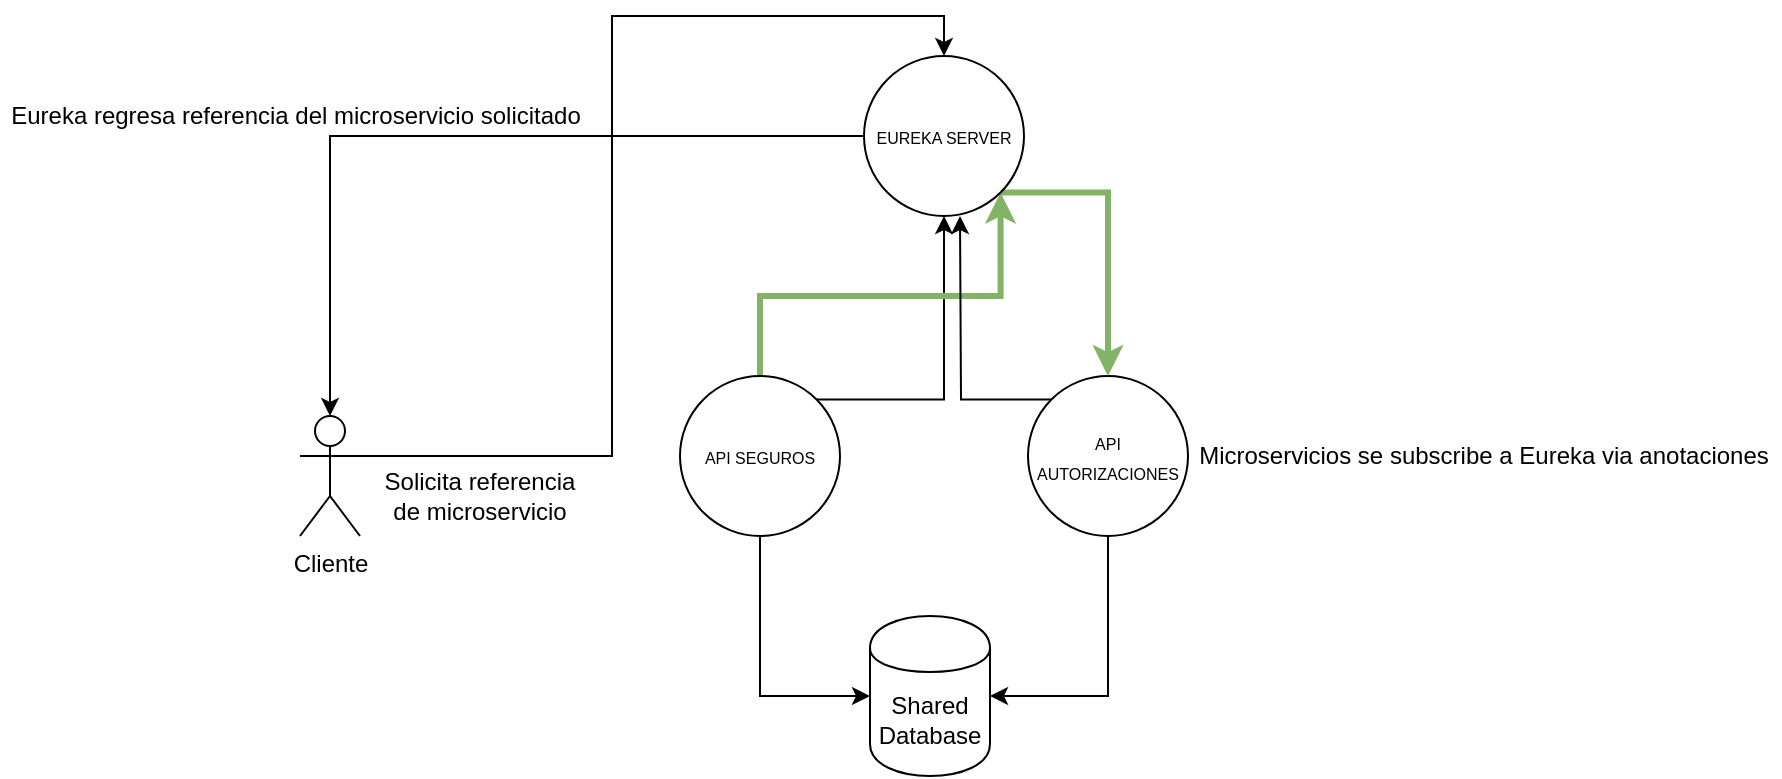 <mxfile version="12.7.2" type="device"><diagram id="8zgJMJIMe3vgyKplozOZ" name="Page-1"><mxGraphModel dx="1888" dy="1680" grid="1" gridSize="10" guides="1" tooltips="1" connect="1" arrows="1" fold="1" page="1" pageScale="1" pageWidth="850" pageHeight="1100" math="0" shadow="0"><root><mxCell id="0"/><mxCell id="1" parent="0"/><mxCell id="2U5Rf9obR_13toanb7y7-1" value="Shared Database" style="shape=cylinder;whiteSpace=wrap;html=1;boundedLbl=1;backgroundOutline=1;" vertex="1" parent="1"><mxGeometry x="395" y="200" width="60" height="80" as="geometry"/></mxCell><mxCell id="2U5Rf9obR_13toanb7y7-6" style="edgeStyle=orthogonalEdgeStyle;rounded=0;orthogonalLoop=1;jettySize=auto;html=1;exitX=1;exitY=0.333;exitDx=0;exitDy=0;exitPerimeter=0;entryX=0.5;entryY=0;entryDx=0;entryDy=0;" edge="1" parent="1" source="2U5Rf9obR_13toanb7y7-2" target="2U5Rf9obR_13toanb7y7-20"><mxGeometry relative="1" as="geometry"/></mxCell><mxCell id="2U5Rf9obR_13toanb7y7-2" value="Cliente" style="shape=umlActor;verticalLabelPosition=bottom;labelBackgroundColor=#ffffff;verticalAlign=top;html=1;outlineConnect=0;" vertex="1" parent="1"><mxGeometry x="110" y="100" width="30" height="60" as="geometry"/></mxCell><mxCell id="2U5Rf9obR_13toanb7y7-8" style="edgeStyle=orthogonalEdgeStyle;rounded=0;orthogonalLoop=1;jettySize=auto;html=1;exitX=0.5;exitY=1;exitDx=0;exitDy=0;entryX=0;entryY=0.5;entryDx=0;entryDy=0;" edge="1" parent="1" source="2U5Rf9obR_13toanb7y7-3" target="2U5Rf9obR_13toanb7y7-1"><mxGeometry relative="1" as="geometry"/></mxCell><mxCell id="2U5Rf9obR_13toanb7y7-21" style="edgeStyle=orthogonalEdgeStyle;rounded=0;orthogonalLoop=1;jettySize=auto;html=1;exitX=1;exitY=0;exitDx=0;exitDy=0;" edge="1" parent="1" source="2U5Rf9obR_13toanb7y7-3" target="2U5Rf9obR_13toanb7y7-20"><mxGeometry relative="1" as="geometry"/></mxCell><mxCell id="2U5Rf9obR_13toanb7y7-30" style="edgeStyle=orthogonalEdgeStyle;rounded=0;orthogonalLoop=1;jettySize=auto;html=1;exitX=0.5;exitY=0;exitDx=0;exitDy=0;entryX=1;entryY=1;entryDx=0;entryDy=0;fillColor=#d5e8d4;strokeColor=#82b366;strokeWidth=3;" edge="1" parent="1" source="2U5Rf9obR_13toanb7y7-3" target="2U5Rf9obR_13toanb7y7-20"><mxGeometry relative="1" as="geometry"/></mxCell><mxCell id="2U5Rf9obR_13toanb7y7-3" value="&lt;font style=&quot;font-size: 8px&quot;&gt;API SEGUROS&lt;/font&gt;" style="ellipse;whiteSpace=wrap;html=1;aspect=fixed;" vertex="1" parent="1"><mxGeometry x="300" y="80" width="80" height="80" as="geometry"/></mxCell><mxCell id="2U5Rf9obR_13toanb7y7-9" style="edgeStyle=orthogonalEdgeStyle;rounded=0;orthogonalLoop=1;jettySize=auto;html=1;exitX=0.5;exitY=1;exitDx=0;exitDy=0;entryX=1;entryY=0.5;entryDx=0;entryDy=0;" edge="1" parent="1" source="2U5Rf9obR_13toanb7y7-4" target="2U5Rf9obR_13toanb7y7-1"><mxGeometry relative="1" as="geometry"/></mxCell><mxCell id="2U5Rf9obR_13toanb7y7-22" style="edgeStyle=orthogonalEdgeStyle;rounded=0;orthogonalLoop=1;jettySize=auto;html=1;exitX=0;exitY=0;exitDx=0;exitDy=0;" edge="1" parent="1" source="2U5Rf9obR_13toanb7y7-4"><mxGeometry relative="1" as="geometry"><mxPoint x="440" as="targetPoint"/></mxGeometry></mxCell><mxCell id="2U5Rf9obR_13toanb7y7-4" value="&lt;font style=&quot;font-size: 8px&quot;&gt;API AUTORIZACIONES&lt;/font&gt;" style="ellipse;whiteSpace=wrap;html=1;aspect=fixed;" vertex="1" parent="1"><mxGeometry x="474" y="80" width="80" height="80" as="geometry"/></mxCell><mxCell id="2U5Rf9obR_13toanb7y7-23" style="edgeStyle=orthogonalEdgeStyle;rounded=0;orthogonalLoop=1;jettySize=auto;html=1;exitX=0;exitY=0.5;exitDx=0;exitDy=0;entryX=0.5;entryY=0;entryDx=0;entryDy=0;entryPerimeter=0;" edge="1" parent="1" source="2U5Rf9obR_13toanb7y7-20" target="2U5Rf9obR_13toanb7y7-2"><mxGeometry relative="1" as="geometry"/></mxCell><mxCell id="2U5Rf9obR_13toanb7y7-31" style="edgeStyle=orthogonalEdgeStyle;rounded=0;orthogonalLoop=1;jettySize=auto;html=1;exitX=1;exitY=1;exitDx=0;exitDy=0;entryX=0.5;entryY=0;entryDx=0;entryDy=0;fillColor=#d5e8d4;strokeColor=#82b366;strokeWidth=3;" edge="1" parent="1" source="2U5Rf9obR_13toanb7y7-20" target="2U5Rf9obR_13toanb7y7-4"><mxGeometry relative="1" as="geometry"/></mxCell><mxCell id="2U5Rf9obR_13toanb7y7-20" value="&lt;span style=&quot;font-size: 8px&quot;&gt;EUREKA SERVER&lt;/span&gt;" style="ellipse;whiteSpace=wrap;html=1;aspect=fixed;" vertex="1" parent="1"><mxGeometry x="392" y="-80" width="80" height="80" as="geometry"/></mxCell><mxCell id="2U5Rf9obR_13toanb7y7-26" value="Solicita referencia de microservicio" style="text;html=1;strokeColor=none;fillColor=none;align=center;verticalAlign=middle;whiteSpace=wrap;rounded=0;" vertex="1" parent="1"><mxGeometry x="150" y="130" width="100" height="20" as="geometry"/></mxCell><mxCell id="2U5Rf9obR_13toanb7y7-27" value="Eureka regresa referencia del microservicio solicitado" style="text;html=1;strokeColor=none;fillColor=none;align=center;verticalAlign=middle;whiteSpace=wrap;rounded=0;" vertex="1" parent="1"><mxGeometry x="-40" y="-60" width="296" height="20" as="geometry"/></mxCell><mxCell id="2U5Rf9obR_13toanb7y7-28" value="Microservicios se subscribe a Eureka via anotaciones" style="text;html=1;strokeColor=none;fillColor=none;align=center;verticalAlign=middle;whiteSpace=wrap;rounded=0;" vertex="1" parent="1"><mxGeometry x="554" y="110" width="296" height="20" as="geometry"/></mxCell></root></mxGraphModel></diagram></mxfile>